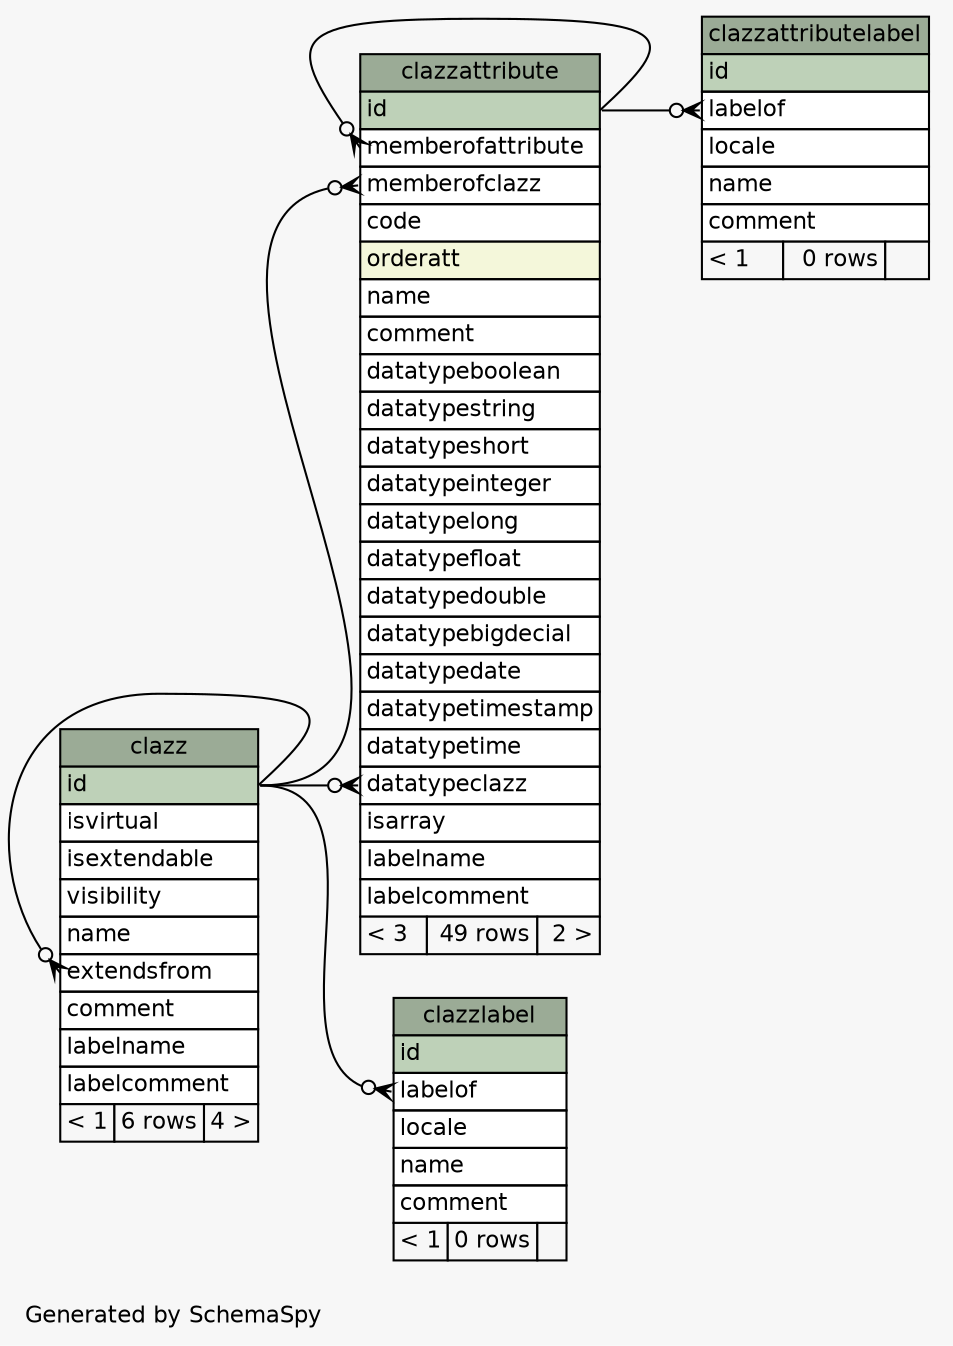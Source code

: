 // dot 2.38.0 on Windows 10 10.0
// SchemaSpy rev 590
digraph "largeRelationshipsDiagram" {
  graph [
    rankdir="RL"
    bgcolor="#f7f7f7"
    label="\nGenerated by SchemaSpy"
    labeljust="l"
    nodesep="0.18"
    ranksep="0.46"
    fontname="Helvetica"
    fontsize="11"
  ];
  node [
    fontname="Helvetica"
    fontsize="11"
    shape="plaintext"
  ];
  edge [
    arrowsize="0.8"
  ];
  "clazz" [
    label=<
    <TABLE BORDER="0" CELLBORDER="1" CELLSPACING="0" BGCOLOR="#ffffff">
      <TR><TD COLSPAN="3" BGCOLOR="#9bab96" ALIGN="CENTER">clazz</TD></TR>
      <TR><TD PORT="id" COLSPAN="3" BGCOLOR="#bed1b8" ALIGN="LEFT">id</TD></TR>
      <TR><TD PORT="isvirtual" COLSPAN="3" ALIGN="LEFT">isvirtual</TD></TR>
      <TR><TD PORT="isextendable" COLSPAN="3" ALIGN="LEFT">isextendable</TD></TR>
      <TR><TD PORT="visibility" COLSPAN="3" ALIGN="LEFT">visibility</TD></TR>
      <TR><TD PORT="name" COLSPAN="3" ALIGN="LEFT">name</TD></TR>
      <TR><TD PORT="extendsfrom" COLSPAN="3" ALIGN="LEFT">extendsfrom</TD></TR>
      <TR><TD PORT="comment" COLSPAN="3" ALIGN="LEFT">comment</TD></TR>
      <TR><TD PORT="labelname" COLSPAN="3" ALIGN="LEFT">labelname</TD></TR>
      <TR><TD PORT="labelcomment" COLSPAN="3" ALIGN="LEFT">labelcomment</TD></TR>
      <TR><TD ALIGN="LEFT" BGCOLOR="#f7f7f7">&lt; 1</TD><TD ALIGN="RIGHT" BGCOLOR="#f7f7f7">6 rows</TD><TD ALIGN="RIGHT" BGCOLOR="#f7f7f7">4 &gt;</TD></TR>
    </TABLE>>
    URL="tables/clazz.html"
    tooltip="clazz"
  ];
  "clazzattribute" [
    label=<
    <TABLE BORDER="0" CELLBORDER="1" CELLSPACING="0" BGCOLOR="#ffffff">
      <TR><TD COLSPAN="3" BGCOLOR="#9bab96" ALIGN="CENTER">clazzattribute</TD></TR>
      <TR><TD PORT="id" COLSPAN="3" BGCOLOR="#bed1b8" ALIGN="LEFT">id</TD></TR>
      <TR><TD PORT="memberofattribute" COLSPAN="3" ALIGN="LEFT">memberofattribute</TD></TR>
      <TR><TD PORT="memberofclazz" COLSPAN="3" ALIGN="LEFT">memberofclazz</TD></TR>
      <TR><TD PORT="code" COLSPAN="3" ALIGN="LEFT">code</TD></TR>
      <TR><TD PORT="orderatt" COLSPAN="3" BGCOLOR="#f4f7da" ALIGN="LEFT">orderatt</TD></TR>
      <TR><TD PORT="name" COLSPAN="3" ALIGN="LEFT">name</TD></TR>
      <TR><TD PORT="comment" COLSPAN="3" ALIGN="LEFT">comment</TD></TR>
      <TR><TD PORT="datatypeboolean" COLSPAN="3" ALIGN="LEFT">datatypeboolean</TD></TR>
      <TR><TD PORT="datatypestring" COLSPAN="3" ALIGN="LEFT">datatypestring</TD></TR>
      <TR><TD PORT="datatypeshort" COLSPAN="3" ALIGN="LEFT">datatypeshort</TD></TR>
      <TR><TD PORT="datatypeinteger" COLSPAN="3" ALIGN="LEFT">datatypeinteger</TD></TR>
      <TR><TD PORT="datatypelong" COLSPAN="3" ALIGN="LEFT">datatypelong</TD></TR>
      <TR><TD PORT="datatypefloat" COLSPAN="3" ALIGN="LEFT">datatypefloat</TD></TR>
      <TR><TD PORT="datatypedouble" COLSPAN="3" ALIGN="LEFT">datatypedouble</TD></TR>
      <TR><TD PORT="datatypebigdecial" COLSPAN="3" ALIGN="LEFT">datatypebigdecial</TD></TR>
      <TR><TD PORT="datatypedate" COLSPAN="3" ALIGN="LEFT">datatypedate</TD></TR>
      <TR><TD PORT="datatypetimestamp" COLSPAN="3" ALIGN="LEFT">datatypetimestamp</TD></TR>
      <TR><TD PORT="datatypetime" COLSPAN="3" ALIGN="LEFT">datatypetime</TD></TR>
      <TR><TD PORT="datatypeclazz" COLSPAN="3" ALIGN="LEFT">datatypeclazz</TD></TR>
      <TR><TD PORT="isarray" COLSPAN="3" ALIGN="LEFT">isarray</TD></TR>
      <TR><TD PORT="labelname" COLSPAN="3" ALIGN="LEFT">labelname</TD></TR>
      <TR><TD PORT="labelcomment" COLSPAN="3" ALIGN="LEFT">labelcomment</TD></TR>
      <TR><TD ALIGN="LEFT" BGCOLOR="#f7f7f7">&lt; 3</TD><TD ALIGN="RIGHT" BGCOLOR="#f7f7f7">49 rows</TD><TD ALIGN="RIGHT" BGCOLOR="#f7f7f7">2 &gt;</TD></TR>
    </TABLE>>
    URL="tables/clazzattribute.html"
    tooltip="clazzattribute"
  ];
  "clazzattributelabel" [
    label=<
    <TABLE BORDER="0" CELLBORDER="1" CELLSPACING="0" BGCOLOR="#ffffff">
      <TR><TD COLSPAN="3" BGCOLOR="#9bab96" ALIGN="CENTER">clazzattributelabel</TD></TR>
      <TR><TD PORT="id" COLSPAN="3" BGCOLOR="#bed1b8" ALIGN="LEFT">id</TD></TR>
      <TR><TD PORT="labelof" COLSPAN="3" ALIGN="LEFT">labelof</TD></TR>
      <TR><TD PORT="locale" COLSPAN="3" ALIGN="LEFT">locale</TD></TR>
      <TR><TD PORT="name" COLSPAN="3" ALIGN="LEFT">name</TD></TR>
      <TR><TD PORT="comment" COLSPAN="3" ALIGN="LEFT">comment</TD></TR>
      <TR><TD ALIGN="LEFT" BGCOLOR="#f7f7f7">&lt; 1</TD><TD ALIGN="RIGHT" BGCOLOR="#f7f7f7">0 rows</TD><TD ALIGN="RIGHT" BGCOLOR="#f7f7f7">  </TD></TR>
    </TABLE>>
    URL="tables/clazzattributelabel.html"
    tooltip="clazzattributelabel"
  ];
  "clazzlabel" [
    label=<
    <TABLE BORDER="0" CELLBORDER="1" CELLSPACING="0" BGCOLOR="#ffffff">
      <TR><TD COLSPAN="3" BGCOLOR="#9bab96" ALIGN="CENTER">clazzlabel</TD></TR>
      <TR><TD PORT="id" COLSPAN="3" BGCOLOR="#bed1b8" ALIGN="LEFT">id</TD></TR>
      <TR><TD PORT="labelof" COLSPAN="3" ALIGN="LEFT">labelof</TD></TR>
      <TR><TD PORT="locale" COLSPAN="3" ALIGN="LEFT">locale</TD></TR>
      <TR><TD PORT="name" COLSPAN="3" ALIGN="LEFT">name</TD></TR>
      <TR><TD PORT="comment" COLSPAN="3" ALIGN="LEFT">comment</TD></TR>
      <TR><TD ALIGN="LEFT" BGCOLOR="#f7f7f7">&lt; 1</TD><TD ALIGN="RIGHT" BGCOLOR="#f7f7f7">0 rows</TD><TD ALIGN="RIGHT" BGCOLOR="#f7f7f7">  </TD></TR>
    </TABLE>>
    URL="tables/clazzlabel.html"
    tooltip="clazzlabel"
  ];
  "clazz":"extendsfrom":w -> "clazz":"id":e [arrowhead=none dir=back arrowtail=crowodot];
  "clazzattribute":"datatypeclazz":w -> "clazz":"id":e [arrowhead=none dir=back arrowtail=crowodot];
  "clazzattribute":"memberofattribute":w -> "clazzattribute":"id":e [arrowhead=none dir=back arrowtail=crowodot];
  "clazzattribute":"memberofclazz":w -> "clazz":"id":e [arrowhead=none dir=back arrowtail=crowodot];
  "clazzattributelabel":"labelof":w -> "clazzattribute":"id":e [arrowhead=none dir=back arrowtail=crowodot];
  "clazzlabel":"labelof":w -> "clazz":"id":e [arrowhead=none dir=back arrowtail=crowodot];
}

